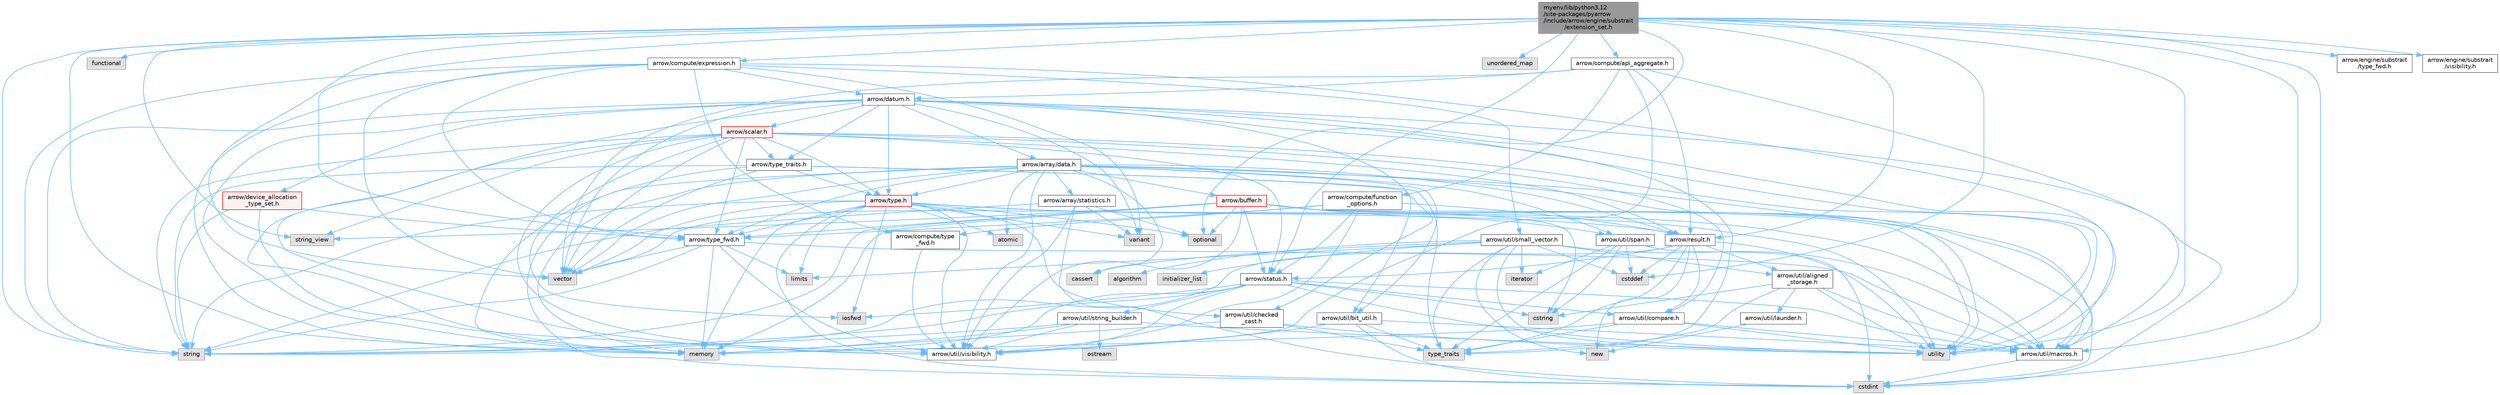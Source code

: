 digraph "myenv/lib/python3.12/site-packages/pyarrow/include/arrow/engine/substrait/extension_set.h"
{
 // LATEX_PDF_SIZE
  bgcolor="transparent";
  edge [fontname=Helvetica,fontsize=10,labelfontname=Helvetica,labelfontsize=10];
  node [fontname=Helvetica,fontsize=10,shape=box,height=0.2,width=0.4];
  Node1 [id="Node000001",label="myenv/lib/python3.12\l/site-packages/pyarrow\l/include/arrow/engine/substrait\l/extension_set.h",height=0.2,width=0.4,color="gray40", fillcolor="grey60", style="filled", fontcolor="black",tooltip=" "];
  Node1 -> Node2 [id="edge1_Node000001_Node000002",color="steelblue1",style="solid",tooltip=" "];
  Node2 [id="Node000002",label="cstddef",height=0.2,width=0.4,color="grey60", fillcolor="#E0E0E0", style="filled",tooltip=" "];
  Node1 -> Node3 [id="edge2_Node000001_Node000003",color="steelblue1",style="solid",tooltip=" "];
  Node3 [id="Node000003",label="cstdint",height=0.2,width=0.4,color="grey60", fillcolor="#E0E0E0", style="filled",tooltip=" "];
  Node1 -> Node4 [id="edge3_Node000001_Node000004",color="steelblue1",style="solid",tooltip=" "];
  Node4 [id="Node000004",label="functional",height=0.2,width=0.4,color="grey60", fillcolor="#E0E0E0", style="filled",tooltip=" "];
  Node1 -> Node5 [id="edge4_Node000001_Node000005",color="steelblue1",style="solid",tooltip=" "];
  Node5 [id="Node000005",label="memory",height=0.2,width=0.4,color="grey60", fillcolor="#E0E0E0", style="filled",tooltip=" "];
  Node1 -> Node6 [id="edge5_Node000001_Node000006",color="steelblue1",style="solid",tooltip=" "];
  Node6 [id="Node000006",label="optional",height=0.2,width=0.4,color="grey60", fillcolor="#E0E0E0", style="filled",tooltip=" "];
  Node1 -> Node7 [id="edge6_Node000001_Node000007",color="steelblue1",style="solid",tooltip=" "];
  Node7 [id="Node000007",label="string",height=0.2,width=0.4,color="grey60", fillcolor="#E0E0E0", style="filled",tooltip=" "];
  Node1 -> Node8 [id="edge7_Node000001_Node000008",color="steelblue1",style="solid",tooltip=" "];
  Node8 [id="Node000008",label="string_view",height=0.2,width=0.4,color="grey60", fillcolor="#E0E0E0", style="filled",tooltip=" "];
  Node1 -> Node9 [id="edge8_Node000001_Node000009",color="steelblue1",style="solid",tooltip=" "];
  Node9 [id="Node000009",label="unordered_map",height=0.2,width=0.4,color="grey60", fillcolor="#E0E0E0", style="filled",tooltip=" "];
  Node1 -> Node10 [id="edge9_Node000001_Node000010",color="steelblue1",style="solid",tooltip=" "];
  Node10 [id="Node000010",label="utility",height=0.2,width=0.4,color="grey60", fillcolor="#E0E0E0", style="filled",tooltip=" "];
  Node1 -> Node11 [id="edge10_Node000001_Node000011",color="steelblue1",style="solid",tooltip=" "];
  Node11 [id="Node000011",label="vector",height=0.2,width=0.4,color="grey60", fillcolor="#E0E0E0", style="filled",tooltip=" "];
  Node1 -> Node12 [id="edge11_Node000001_Node000012",color="steelblue1",style="solid",tooltip=" "];
  Node12 [id="Node000012",label="arrow/compute/api_aggregate.h",height=0.2,width=0.4,color="grey40", fillcolor="white", style="filled",URL="$api__aggregate_8h.html",tooltip=" "];
  Node12 -> Node11 [id="edge12_Node000012_Node000011",color="steelblue1",style="solid",tooltip=" "];
  Node12 -> Node13 [id="edge13_Node000012_Node000013",color="steelblue1",style="solid",tooltip=" "];
  Node13 [id="Node000013",label="arrow/compute/function\l_options.h",height=0.2,width=0.4,color="grey40", fillcolor="white", style="filled",URL="$function__options_8h.html",tooltip=" "];
  Node13 -> Node14 [id="edge14_Node000013_Node000014",color="steelblue1",style="solid",tooltip=" "];
  Node14 [id="Node000014",label="arrow/compute/type\l_fwd.h",height=0.2,width=0.4,color="grey40", fillcolor="white", style="filled",URL="$arrow_2compute_2type__fwd_8h.html",tooltip=" "];
  Node14 -> Node15 [id="edge15_Node000014_Node000015",color="steelblue1",style="solid",tooltip=" "];
  Node15 [id="Node000015",label="arrow/util/visibility.h",height=0.2,width=0.4,color="grey40", fillcolor="white", style="filled",URL="$include_2arrow_2util_2visibility_8h.html",tooltip=" "];
  Node13 -> Node16 [id="edge16_Node000013_Node000016",color="steelblue1",style="solid",tooltip=" "];
  Node16 [id="Node000016",label="arrow/result.h",height=0.2,width=0.4,color="grey40", fillcolor="white", style="filled",URL="$result_8h.html",tooltip=" "];
  Node16 -> Node2 [id="edge17_Node000016_Node000002",color="steelblue1",style="solid",tooltip=" "];
  Node16 -> Node17 [id="edge18_Node000016_Node000017",color="steelblue1",style="solid",tooltip=" "];
  Node17 [id="Node000017",label="new",height=0.2,width=0.4,color="grey60", fillcolor="#E0E0E0", style="filled",tooltip=" "];
  Node16 -> Node7 [id="edge19_Node000016_Node000007",color="steelblue1",style="solid",tooltip=" "];
  Node16 -> Node18 [id="edge20_Node000016_Node000018",color="steelblue1",style="solid",tooltip=" "];
  Node18 [id="Node000018",label="type_traits",height=0.2,width=0.4,color="grey60", fillcolor="#E0E0E0", style="filled",tooltip=" "];
  Node16 -> Node10 [id="edge21_Node000016_Node000010",color="steelblue1",style="solid",tooltip=" "];
  Node16 -> Node19 [id="edge22_Node000016_Node000019",color="steelblue1",style="solid",tooltip=" "];
  Node19 [id="Node000019",label="arrow/status.h",height=0.2,width=0.4,color="grey40", fillcolor="white", style="filled",URL="$status_8h.html",tooltip=" "];
  Node19 -> Node20 [id="edge23_Node000019_Node000020",color="steelblue1",style="solid",tooltip=" "];
  Node20 [id="Node000020",label="cstring",height=0.2,width=0.4,color="grey60", fillcolor="#E0E0E0", style="filled",tooltip=" "];
  Node19 -> Node21 [id="edge24_Node000019_Node000021",color="steelblue1",style="solid",tooltip=" "];
  Node21 [id="Node000021",label="iosfwd",height=0.2,width=0.4,color="grey60", fillcolor="#E0E0E0", style="filled",tooltip=" "];
  Node19 -> Node5 [id="edge25_Node000019_Node000005",color="steelblue1",style="solid",tooltip=" "];
  Node19 -> Node7 [id="edge26_Node000019_Node000007",color="steelblue1",style="solid",tooltip=" "];
  Node19 -> Node10 [id="edge27_Node000019_Node000010",color="steelblue1",style="solid",tooltip=" "];
  Node19 -> Node22 [id="edge28_Node000019_Node000022",color="steelblue1",style="solid",tooltip=" "];
  Node22 [id="Node000022",label="arrow/util/compare.h",height=0.2,width=0.4,color="grey40", fillcolor="white", style="filled",URL="$util_2compare_8h.html",tooltip=" "];
  Node22 -> Node5 [id="edge29_Node000022_Node000005",color="steelblue1",style="solid",tooltip=" "];
  Node22 -> Node18 [id="edge30_Node000022_Node000018",color="steelblue1",style="solid",tooltip=" "];
  Node22 -> Node10 [id="edge31_Node000022_Node000010",color="steelblue1",style="solid",tooltip=" "];
  Node22 -> Node23 [id="edge32_Node000022_Node000023",color="steelblue1",style="solid",tooltip=" "];
  Node23 [id="Node000023",label="arrow/util/macros.h",height=0.2,width=0.4,color="grey40", fillcolor="white", style="filled",URL="$macros_8h.html",tooltip=" "];
  Node23 -> Node3 [id="edge33_Node000023_Node000003",color="steelblue1",style="solid",tooltip=" "];
  Node19 -> Node23 [id="edge34_Node000019_Node000023",color="steelblue1",style="solid",tooltip=" "];
  Node19 -> Node24 [id="edge35_Node000019_Node000024",color="steelblue1",style="solid",tooltip=" "];
  Node24 [id="Node000024",label="arrow/util/string_builder.h",height=0.2,width=0.4,color="grey40", fillcolor="white", style="filled",URL="$string__builder_8h.html",tooltip=" "];
  Node24 -> Node5 [id="edge36_Node000024_Node000005",color="steelblue1",style="solid",tooltip=" "];
  Node24 -> Node25 [id="edge37_Node000024_Node000025",color="steelblue1",style="solid",tooltip=" "];
  Node25 [id="Node000025",label="ostream",height=0.2,width=0.4,color="grey60", fillcolor="#E0E0E0", style="filled",tooltip=" "];
  Node24 -> Node7 [id="edge38_Node000024_Node000007",color="steelblue1",style="solid",tooltip=" "];
  Node24 -> Node10 [id="edge39_Node000024_Node000010",color="steelblue1",style="solid",tooltip=" "];
  Node24 -> Node15 [id="edge40_Node000024_Node000015",color="steelblue1",style="solid",tooltip=" "];
  Node19 -> Node15 [id="edge41_Node000019_Node000015",color="steelblue1",style="solid",tooltip=" "];
  Node16 -> Node26 [id="edge42_Node000016_Node000026",color="steelblue1",style="solid",tooltip=" "];
  Node26 [id="Node000026",label="arrow/util/aligned\l_storage.h",height=0.2,width=0.4,color="grey40", fillcolor="white", style="filled",URL="$aligned__storage_8h.html",tooltip=" "];
  Node26 -> Node20 [id="edge43_Node000026_Node000020",color="steelblue1",style="solid",tooltip=" "];
  Node26 -> Node18 [id="edge44_Node000026_Node000018",color="steelblue1",style="solid",tooltip=" "];
  Node26 -> Node10 [id="edge45_Node000026_Node000010",color="steelblue1",style="solid",tooltip=" "];
  Node26 -> Node27 [id="edge46_Node000026_Node000027",color="steelblue1",style="solid",tooltip=" "];
  Node27 [id="Node000027",label="arrow/util/launder.h",height=0.2,width=0.4,color="grey40", fillcolor="white", style="filled",URL="$launder_8h.html",tooltip=" "];
  Node27 -> Node17 [id="edge47_Node000027_Node000017",color="steelblue1",style="solid",tooltip=" "];
  Node26 -> Node23 [id="edge48_Node000026_Node000023",color="steelblue1",style="solid",tooltip=" "];
  Node16 -> Node22 [id="edge49_Node000016_Node000022",color="steelblue1",style="solid",tooltip=" "];
  Node13 -> Node19 [id="edge50_Node000013_Node000019",color="steelblue1",style="solid",tooltip=" "];
  Node13 -> Node28 [id="edge51_Node000013_Node000028",color="steelblue1",style="solid",tooltip=" "];
  Node28 [id="Node000028",label="arrow/type_fwd.h",height=0.2,width=0.4,color="grey40", fillcolor="white", style="filled",URL="$arrow_2type__fwd_8h.html",tooltip=" "];
  Node28 -> Node29 [id="edge52_Node000028_Node000029",color="steelblue1",style="solid",tooltip=" "];
  Node29 [id="Node000029",label="limits",height=0.2,width=0.4,color="grey60", fillcolor="#E0E0E0", style="filled",tooltip=" "];
  Node28 -> Node5 [id="edge53_Node000028_Node000005",color="steelblue1",style="solid",tooltip=" "];
  Node28 -> Node7 [id="edge54_Node000028_Node000007",color="steelblue1",style="solid",tooltip=" "];
  Node28 -> Node11 [id="edge55_Node000028_Node000011",color="steelblue1",style="solid",tooltip=" "];
  Node28 -> Node23 [id="edge56_Node000028_Node000023",color="steelblue1",style="solid",tooltip=" "];
  Node28 -> Node15 [id="edge57_Node000028_Node000015",color="steelblue1",style="solid",tooltip=" "];
  Node13 -> Node15 [id="edge58_Node000013_Node000015",color="steelblue1",style="solid",tooltip=" "];
  Node12 -> Node30 [id="edge59_Node000012_Node000030",color="steelblue1",style="solid",tooltip=" "];
  Node30 [id="Node000030",label="arrow/datum.h",height=0.2,width=0.4,color="grey40", fillcolor="white", style="filled",URL="$datum_8h.html",tooltip=" "];
  Node30 -> Node3 [id="edge60_Node000030_Node000003",color="steelblue1",style="solid",tooltip=" "];
  Node30 -> Node5 [id="edge61_Node000030_Node000005",color="steelblue1",style="solid",tooltip=" "];
  Node30 -> Node7 [id="edge62_Node000030_Node000007",color="steelblue1",style="solid",tooltip=" "];
  Node30 -> Node18 [id="edge63_Node000030_Node000018",color="steelblue1",style="solid",tooltip=" "];
  Node30 -> Node10 [id="edge64_Node000030_Node000010",color="steelblue1",style="solid",tooltip=" "];
  Node30 -> Node31 [id="edge65_Node000030_Node000031",color="steelblue1",style="solid",tooltip=" "];
  Node31 [id="Node000031",label="variant",height=0.2,width=0.4,color="grey60", fillcolor="#E0E0E0", style="filled",tooltip=" "];
  Node30 -> Node11 [id="edge66_Node000030_Node000011",color="steelblue1",style="solid",tooltip=" "];
  Node30 -> Node32 [id="edge67_Node000030_Node000032",color="steelblue1",style="solid",tooltip=" "];
  Node32 [id="Node000032",label="arrow/array/data.h",height=0.2,width=0.4,color="grey40", fillcolor="white", style="filled",URL="$data_8h.html",tooltip=" "];
  Node32 -> Node33 [id="edge68_Node000032_Node000033",color="steelblue1",style="solid",tooltip=" "];
  Node33 [id="Node000033",label="atomic",height=0.2,width=0.4,color="grey60", fillcolor="#E0E0E0", style="filled",tooltip=" "];
  Node32 -> Node34 [id="edge69_Node000032_Node000034",color="steelblue1",style="solid",tooltip=" "];
  Node34 [id="Node000034",label="cassert",height=0.2,width=0.4,color="grey60", fillcolor="#E0E0E0", style="filled",tooltip=" "];
  Node32 -> Node3 [id="edge70_Node000032_Node000003",color="steelblue1",style="solid",tooltip=" "];
  Node32 -> Node5 [id="edge71_Node000032_Node000005",color="steelblue1",style="solid",tooltip=" "];
  Node32 -> Node10 [id="edge72_Node000032_Node000010",color="steelblue1",style="solid",tooltip=" "];
  Node32 -> Node11 [id="edge73_Node000032_Node000011",color="steelblue1",style="solid",tooltip=" "];
  Node32 -> Node35 [id="edge74_Node000032_Node000035",color="steelblue1",style="solid",tooltip=" "];
  Node35 [id="Node000035",label="arrow/array/statistics.h",height=0.2,width=0.4,color="grey40", fillcolor="white", style="filled",URL="$arrow_2array_2statistics_8h.html",tooltip=" "];
  Node35 -> Node3 [id="edge75_Node000035_Node000003",color="steelblue1",style="solid",tooltip=" "];
  Node35 -> Node6 [id="edge76_Node000035_Node000006",color="steelblue1",style="solid",tooltip=" "];
  Node35 -> Node7 [id="edge77_Node000035_Node000007",color="steelblue1",style="solid",tooltip=" "];
  Node35 -> Node31 [id="edge78_Node000035_Node000031",color="steelblue1",style="solid",tooltip=" "];
  Node35 -> Node15 [id="edge79_Node000035_Node000015",color="steelblue1",style="solid",tooltip=" "];
  Node32 -> Node36 [id="edge80_Node000032_Node000036",color="steelblue1",style="solid",tooltip=" "];
  Node36 [id="Node000036",label="arrow/buffer.h",height=0.2,width=0.4,color="red", fillcolor="#FFF0F0", style="filled",URL="$buffer_8h.html",tooltip=" "];
  Node36 -> Node3 [id="edge81_Node000036_Node000003",color="steelblue1",style="solid",tooltip=" "];
  Node36 -> Node20 [id="edge82_Node000036_Node000020",color="steelblue1",style="solid",tooltip=" "];
  Node36 -> Node5 [id="edge83_Node000036_Node000005",color="steelblue1",style="solid",tooltip=" "];
  Node36 -> Node6 [id="edge84_Node000036_Node000006",color="steelblue1",style="solid",tooltip=" "];
  Node36 -> Node7 [id="edge85_Node000036_Node000007",color="steelblue1",style="solid",tooltip=" "];
  Node36 -> Node8 [id="edge86_Node000036_Node000008",color="steelblue1",style="solid",tooltip=" "];
  Node36 -> Node10 [id="edge87_Node000036_Node000010",color="steelblue1",style="solid",tooltip=" "];
  Node36 -> Node11 [id="edge88_Node000036_Node000011",color="steelblue1",style="solid",tooltip=" "];
  Node36 -> Node19 [id="edge89_Node000036_Node000019",color="steelblue1",style="solid",tooltip=" "];
  Node36 -> Node28 [id="edge90_Node000036_Node000028",color="steelblue1",style="solid",tooltip=" "];
  Node36 -> Node23 [id="edge91_Node000036_Node000023",color="steelblue1",style="solid",tooltip=" "];
  Node36 -> Node39 [id="edge92_Node000036_Node000039",color="steelblue1",style="solid",tooltip=" "];
  Node39 [id="Node000039",label="arrow/util/span.h",height=0.2,width=0.4,color="grey40", fillcolor="white", style="filled",URL="$span_8h.html",tooltip=" "];
  Node39 -> Node2 [id="edge93_Node000039_Node000002",color="steelblue1",style="solid",tooltip=" "];
  Node39 -> Node3 [id="edge94_Node000039_Node000003",color="steelblue1",style="solid",tooltip=" "];
  Node39 -> Node20 [id="edge95_Node000039_Node000020",color="steelblue1",style="solid",tooltip=" "];
  Node39 -> Node40 [id="edge96_Node000039_Node000040",color="steelblue1",style="solid",tooltip=" "];
  Node40 [id="Node000040",label="iterator",height=0.2,width=0.4,color="grey60", fillcolor="#E0E0E0", style="filled",tooltip=" "];
  Node39 -> Node18 [id="edge97_Node000039_Node000018",color="steelblue1",style="solid",tooltip=" "];
  Node36 -> Node15 [id="edge98_Node000036_Node000015",color="steelblue1",style="solid",tooltip=" "];
  Node32 -> Node16 [id="edge99_Node000032_Node000016",color="steelblue1",style="solid",tooltip=" "];
  Node32 -> Node41 [id="edge100_Node000032_Node000041",color="steelblue1",style="solid",tooltip=" "];
  Node41 [id="Node000041",label="arrow/type.h",height=0.2,width=0.4,color="red", fillcolor="#FFF0F0", style="filled",URL="$type_8h.html",tooltip=" "];
  Node41 -> Node33 [id="edge101_Node000041_Node000033",color="steelblue1",style="solid",tooltip=" "];
  Node41 -> Node3 [id="edge102_Node000041_Node000003",color="steelblue1",style="solid",tooltip=" "];
  Node41 -> Node21 [id="edge103_Node000041_Node000021",color="steelblue1",style="solid",tooltip=" "];
  Node41 -> Node29 [id="edge104_Node000041_Node000029",color="steelblue1",style="solid",tooltip=" "];
  Node41 -> Node5 [id="edge105_Node000041_Node000005",color="steelblue1",style="solid",tooltip=" "];
  Node41 -> Node6 [id="edge106_Node000041_Node000006",color="steelblue1",style="solid",tooltip=" "];
  Node41 -> Node7 [id="edge107_Node000041_Node000007",color="steelblue1",style="solid",tooltip=" "];
  Node41 -> Node10 [id="edge108_Node000041_Node000010",color="steelblue1",style="solid",tooltip=" "];
  Node41 -> Node31 [id="edge109_Node000041_Node000031",color="steelblue1",style="solid",tooltip=" "];
  Node41 -> Node11 [id="edge110_Node000041_Node000011",color="steelblue1",style="solid",tooltip=" "];
  Node41 -> Node16 [id="edge111_Node000041_Node000016",color="steelblue1",style="solid",tooltip=" "];
  Node41 -> Node28 [id="edge112_Node000041_Node000028",color="steelblue1",style="solid",tooltip=" "];
  Node41 -> Node43 [id="edge113_Node000041_Node000043",color="steelblue1",style="solid",tooltip=" "];
  Node43 [id="Node000043",label="arrow/util/checked\l_cast.h",height=0.2,width=0.4,color="grey40", fillcolor="white", style="filled",URL="$checked__cast_8h.html",tooltip=" "];
  Node43 -> Node5 [id="edge114_Node000043_Node000005",color="steelblue1",style="solid",tooltip=" "];
  Node43 -> Node18 [id="edge115_Node000043_Node000018",color="steelblue1",style="solid",tooltip=" "];
  Node43 -> Node10 [id="edge116_Node000043_Node000010",color="steelblue1",style="solid",tooltip=" "];
  Node41 -> Node23 [id="edge117_Node000041_Node000023",color="steelblue1",style="solid",tooltip=" "];
  Node41 -> Node15 [id="edge118_Node000041_Node000015",color="steelblue1",style="solid",tooltip=" "];
  Node32 -> Node28 [id="edge119_Node000032_Node000028",color="steelblue1",style="solid",tooltip=" "];
  Node32 -> Node50 [id="edge120_Node000032_Node000050",color="steelblue1",style="solid",tooltip=" "];
  Node50 [id="Node000050",label="arrow/util/bit_util.h",height=0.2,width=0.4,color="grey40", fillcolor="white", style="filled",URL="$bit__util_8h.html",tooltip=" "];
  Node50 -> Node3 [id="edge121_Node000050_Node000003",color="steelblue1",style="solid",tooltip=" "];
  Node50 -> Node18 [id="edge122_Node000050_Node000018",color="steelblue1",style="solid",tooltip=" "];
  Node50 -> Node23 [id="edge123_Node000050_Node000023",color="steelblue1",style="solid",tooltip=" "];
  Node50 -> Node15 [id="edge124_Node000050_Node000015",color="steelblue1",style="solid",tooltip=" "];
  Node32 -> Node23 [id="edge125_Node000032_Node000023",color="steelblue1",style="solid",tooltip=" "];
  Node32 -> Node39 [id="edge126_Node000032_Node000039",color="steelblue1",style="solid",tooltip=" "];
  Node32 -> Node15 [id="edge127_Node000032_Node000015",color="steelblue1",style="solid",tooltip=" "];
  Node30 -> Node51 [id="edge128_Node000030_Node000051",color="steelblue1",style="solid",tooltip=" "];
  Node51 [id="Node000051",label="arrow/device_allocation\l_type_set.h",height=0.2,width=0.4,color="red", fillcolor="#FFF0F0", style="filled",URL="$device__allocation__type__set_8h.html",tooltip=" "];
  Node51 -> Node7 [id="edge129_Node000051_Node000007",color="steelblue1",style="solid",tooltip=" "];
  Node51 -> Node28 [id="edge130_Node000051_Node000028",color="steelblue1",style="solid",tooltip=" "];
  Node51 -> Node15 [id="edge131_Node000051_Node000015",color="steelblue1",style="solid",tooltip=" "];
  Node30 -> Node53 [id="edge132_Node000030_Node000053",color="steelblue1",style="solid",tooltip=" "];
  Node53 [id="Node000053",label="arrow/scalar.h",height=0.2,width=0.4,color="red", fillcolor="#FFF0F0", style="filled",URL="$scalar_8h.html",tooltip=" "];
  Node53 -> Node21 [id="edge133_Node000053_Node000021",color="steelblue1",style="solid",tooltip=" "];
  Node53 -> Node5 [id="edge134_Node000053_Node000005",color="steelblue1",style="solid",tooltip=" "];
  Node53 -> Node7 [id="edge135_Node000053_Node000007",color="steelblue1",style="solid",tooltip=" "];
  Node53 -> Node8 [id="edge136_Node000053_Node000008",color="steelblue1",style="solid",tooltip=" "];
  Node53 -> Node10 [id="edge137_Node000053_Node000010",color="steelblue1",style="solid",tooltip=" "];
  Node53 -> Node11 [id="edge138_Node000053_Node000011",color="steelblue1",style="solid",tooltip=" "];
  Node53 -> Node16 [id="edge139_Node000053_Node000016",color="steelblue1",style="solid",tooltip=" "];
  Node53 -> Node19 [id="edge140_Node000053_Node000019",color="steelblue1",style="solid",tooltip=" "];
  Node53 -> Node41 [id="edge141_Node000053_Node000041",color="steelblue1",style="solid",tooltip=" "];
  Node53 -> Node28 [id="edge142_Node000053_Node000028",color="steelblue1",style="solid",tooltip=" "];
  Node53 -> Node58 [id="edge143_Node000053_Node000058",color="steelblue1",style="solid",tooltip=" "];
  Node58 [id="Node000058",label="arrow/type_traits.h",height=0.2,width=0.4,color="grey40", fillcolor="white", style="filled",URL="$include_2arrow_2type__traits_8h.html",tooltip=" "];
  Node58 -> Node5 [id="edge144_Node000058_Node000005",color="steelblue1",style="solid",tooltip=" "];
  Node58 -> Node7 [id="edge145_Node000058_Node000007",color="steelblue1",style="solid",tooltip=" "];
  Node58 -> Node18 [id="edge146_Node000058_Node000018",color="steelblue1",style="solid",tooltip=" "];
  Node58 -> Node11 [id="edge147_Node000058_Node000011",color="steelblue1",style="solid",tooltip=" "];
  Node58 -> Node41 [id="edge148_Node000058_Node000041",color="steelblue1",style="solid",tooltip=" "];
  Node58 -> Node50 [id="edge149_Node000058_Node000050",color="steelblue1",style="solid",tooltip=" "];
  Node53 -> Node22 [id="edge150_Node000053_Node000022",color="steelblue1",style="solid",tooltip=" "];
  Node53 -> Node15 [id="edge151_Node000053_Node000015",color="steelblue1",style="solid",tooltip=" "];
  Node30 -> Node41 [id="edge152_Node000030_Node000041",color="steelblue1",style="solid",tooltip=" "];
  Node30 -> Node58 [id="edge153_Node000030_Node000058",color="steelblue1",style="solid",tooltip=" "];
  Node30 -> Node43 [id="edge154_Node000030_Node000043",color="steelblue1",style="solid",tooltip=" "];
  Node30 -> Node23 [id="edge155_Node000030_Node000023",color="steelblue1",style="solid",tooltip=" "];
  Node30 -> Node15 [id="edge156_Node000030_Node000015",color="steelblue1",style="solid",tooltip=" "];
  Node12 -> Node16 [id="edge157_Node000012_Node000016",color="steelblue1",style="solid",tooltip=" "];
  Node12 -> Node23 [id="edge158_Node000012_Node000023",color="steelblue1",style="solid",tooltip=" "];
  Node12 -> Node15 [id="edge159_Node000012_Node000015",color="steelblue1",style="solid",tooltip=" "];
  Node1 -> Node63 [id="edge160_Node000001_Node000063",color="steelblue1",style="solid",tooltip=" "];
  Node63 [id="Node000063",label="arrow/compute/expression.h",height=0.2,width=0.4,color="grey40", fillcolor="white", style="filled",URL="$expression_8h.html",tooltip=" "];
  Node63 -> Node5 [id="edge161_Node000063_Node000005",color="steelblue1",style="solid",tooltip=" "];
  Node63 -> Node7 [id="edge162_Node000063_Node000007",color="steelblue1",style="solid",tooltip=" "];
  Node63 -> Node10 [id="edge163_Node000063_Node000010",color="steelblue1",style="solid",tooltip=" "];
  Node63 -> Node31 [id="edge164_Node000063_Node000031",color="steelblue1",style="solid",tooltip=" "];
  Node63 -> Node11 [id="edge165_Node000063_Node000011",color="steelblue1",style="solid",tooltip=" "];
  Node63 -> Node14 [id="edge166_Node000063_Node000014",color="steelblue1",style="solid",tooltip=" "];
  Node63 -> Node30 [id="edge167_Node000063_Node000030",color="steelblue1",style="solid",tooltip=" "];
  Node63 -> Node28 [id="edge168_Node000063_Node000028",color="steelblue1",style="solid",tooltip=" "];
  Node63 -> Node64 [id="edge169_Node000063_Node000064",color="steelblue1",style="solid",tooltip=" "];
  Node64 [id="Node000064",label="arrow/util/small_vector.h",height=0.2,width=0.4,color="grey40", fillcolor="white", style="filled",URL="$small__vector_8h.html",tooltip=" "];
  Node64 -> Node45 [id="edge170_Node000064_Node000045",color="steelblue1",style="solid",tooltip=" "];
  Node45 [id="Node000045",label="algorithm",height=0.2,width=0.4,color="grey60", fillcolor="#E0E0E0", style="filled",tooltip=" "];
  Node64 -> Node34 [id="edge171_Node000064_Node000034",color="steelblue1",style="solid",tooltip=" "];
  Node64 -> Node2 [id="edge172_Node000064_Node000002",color="steelblue1",style="solid",tooltip=" "];
  Node64 -> Node65 [id="edge173_Node000064_Node000065",color="steelblue1",style="solid",tooltip=" "];
  Node65 [id="Node000065",label="initializer_list",height=0.2,width=0.4,color="grey60", fillcolor="#E0E0E0", style="filled",tooltip=" "];
  Node64 -> Node40 [id="edge174_Node000064_Node000040",color="steelblue1",style="solid",tooltip=" "];
  Node64 -> Node29 [id="edge175_Node000064_Node000029",color="steelblue1",style="solid",tooltip=" "];
  Node64 -> Node17 [id="edge176_Node000064_Node000017",color="steelblue1",style="solid",tooltip=" "];
  Node64 -> Node18 [id="edge177_Node000064_Node000018",color="steelblue1",style="solid",tooltip=" "];
  Node64 -> Node10 [id="edge178_Node000064_Node000010",color="steelblue1",style="solid",tooltip=" "];
  Node64 -> Node26 [id="edge179_Node000064_Node000026",color="steelblue1",style="solid",tooltip=" "];
  Node64 -> Node23 [id="edge180_Node000064_Node000023",color="steelblue1",style="solid",tooltip=" "];
  Node1 -> Node66 [id="edge181_Node000001_Node000066",color="steelblue1",style="solid",tooltip=" "];
  Node66 [id="Node000066",label="arrow/engine/substrait\l/type_fwd.h",height=0.2,width=0.4,color="grey40", fillcolor="white", style="filled",URL="$arrow_2engine_2substrait_2type__fwd_8h.html",tooltip=" "];
  Node1 -> Node67 [id="edge182_Node000001_Node000067",color="steelblue1",style="solid",tooltip=" "];
  Node67 [id="Node000067",label="arrow/engine/substrait\l/visibility.h",height=0.2,width=0.4,color="grey40", fillcolor="white", style="filled",URL="$include_2arrow_2engine_2substrait_2visibility_8h.html",tooltip=" "];
  Node1 -> Node16 [id="edge183_Node000001_Node000016",color="steelblue1",style="solid",tooltip=" "];
  Node1 -> Node19 [id="edge184_Node000001_Node000019",color="steelblue1",style="solid",tooltip=" "];
  Node1 -> Node28 [id="edge185_Node000001_Node000028",color="steelblue1",style="solid",tooltip=" "];
  Node1 -> Node23 [id="edge186_Node000001_Node000023",color="steelblue1",style="solid",tooltip=" "];
}
